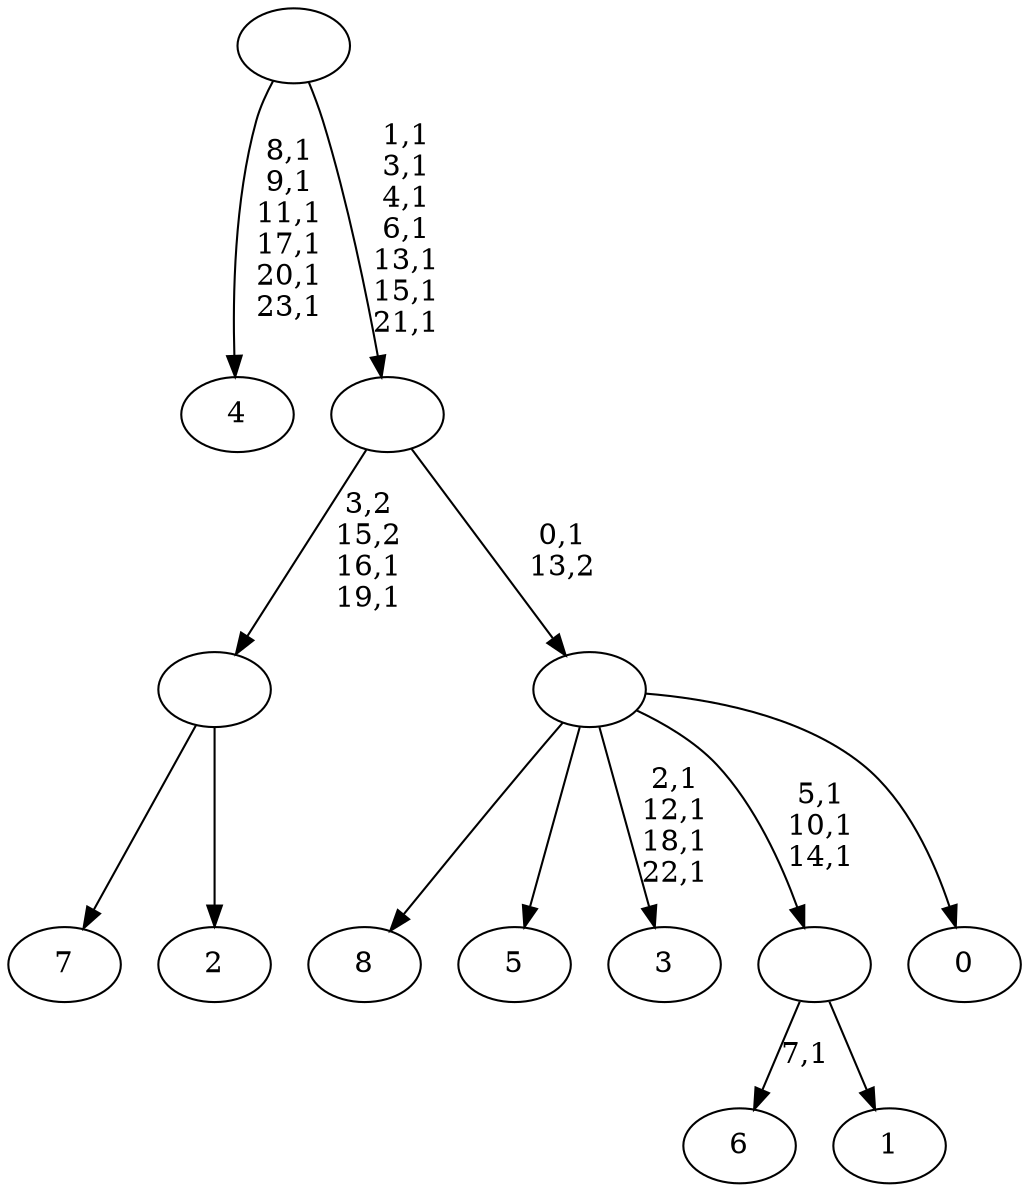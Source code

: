 digraph T {
	33 [label="8"]
	32 [label="7"]
	31 [label="6"]
	29 [label="5"]
	28 [label="4"]
	21 [label="3"]
	16 [label="2"]
	15 [label=""]
	13 [label="1"]
	12 [label=""]
	9 [label="0"]
	8 [label=""]
	7 [label=""]
	0 [label=""]
	15 -> 32 [label=""]
	15 -> 16 [label=""]
	12 -> 31 [label="7,1"]
	12 -> 13 [label=""]
	8 -> 12 [label="5,1\n10,1\n14,1"]
	8 -> 21 [label="2,1\n12,1\n18,1\n22,1"]
	8 -> 33 [label=""]
	8 -> 29 [label=""]
	8 -> 9 [label=""]
	7 -> 15 [label="3,2\n15,2\n16,1\n19,1"]
	7 -> 8 [label="0,1\n13,2"]
	0 -> 7 [label="1,1\n3,1\n4,1\n6,1\n13,1\n15,1\n21,1"]
	0 -> 28 [label="8,1\n9,1\n11,1\n17,1\n20,1\n23,1"]
}
